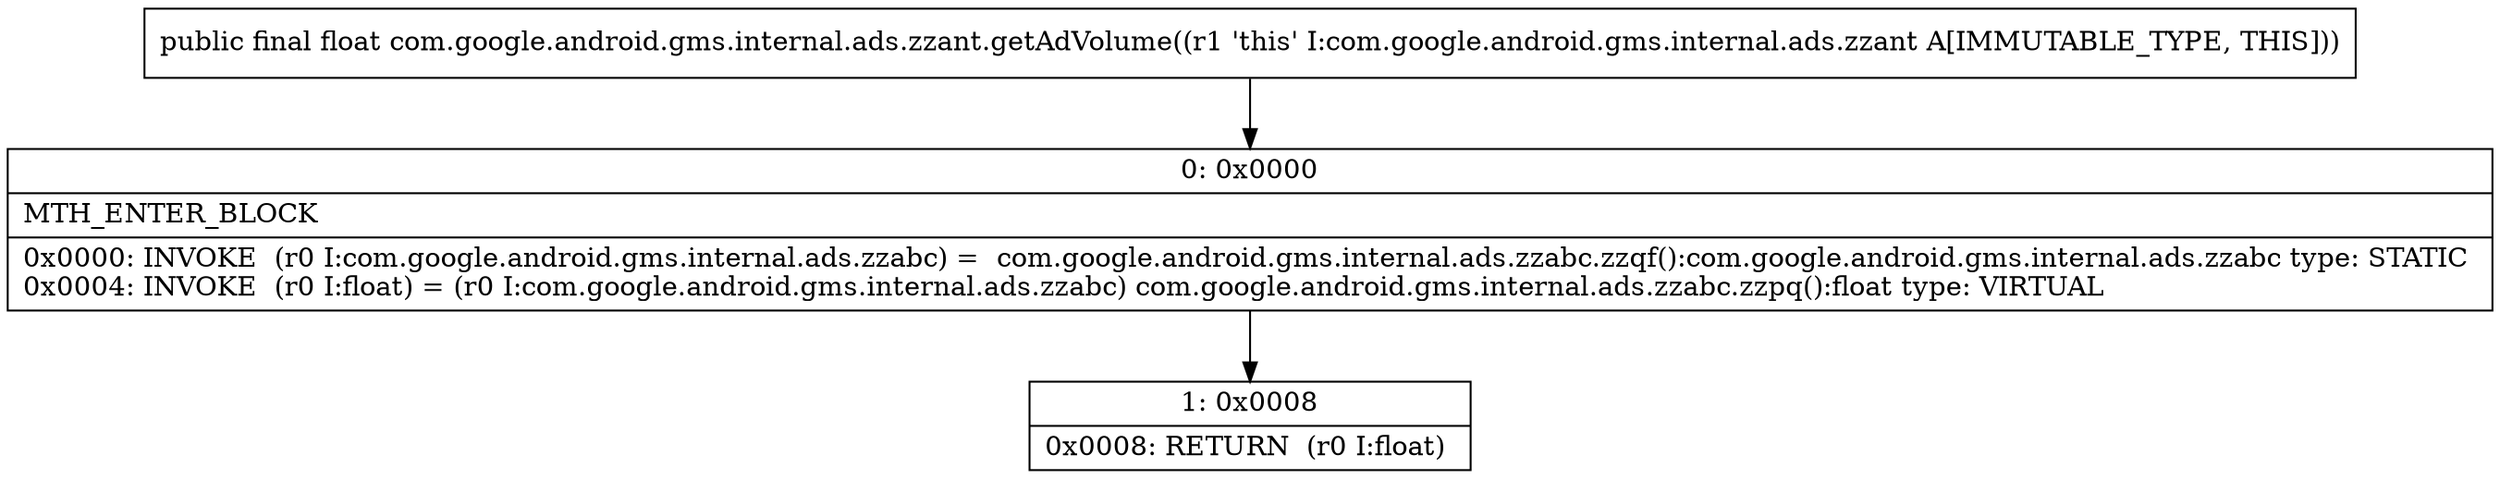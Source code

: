 digraph "CFG forcom.google.android.gms.internal.ads.zzant.getAdVolume()F" {
Node_0 [shape=record,label="{0\:\ 0x0000|MTH_ENTER_BLOCK\l|0x0000: INVOKE  (r0 I:com.google.android.gms.internal.ads.zzabc) =  com.google.android.gms.internal.ads.zzabc.zzqf():com.google.android.gms.internal.ads.zzabc type: STATIC \l0x0004: INVOKE  (r0 I:float) = (r0 I:com.google.android.gms.internal.ads.zzabc) com.google.android.gms.internal.ads.zzabc.zzpq():float type: VIRTUAL \l}"];
Node_1 [shape=record,label="{1\:\ 0x0008|0x0008: RETURN  (r0 I:float) \l}"];
MethodNode[shape=record,label="{public final float com.google.android.gms.internal.ads.zzant.getAdVolume((r1 'this' I:com.google.android.gms.internal.ads.zzant A[IMMUTABLE_TYPE, THIS])) }"];
MethodNode -> Node_0;
Node_0 -> Node_1;
}

